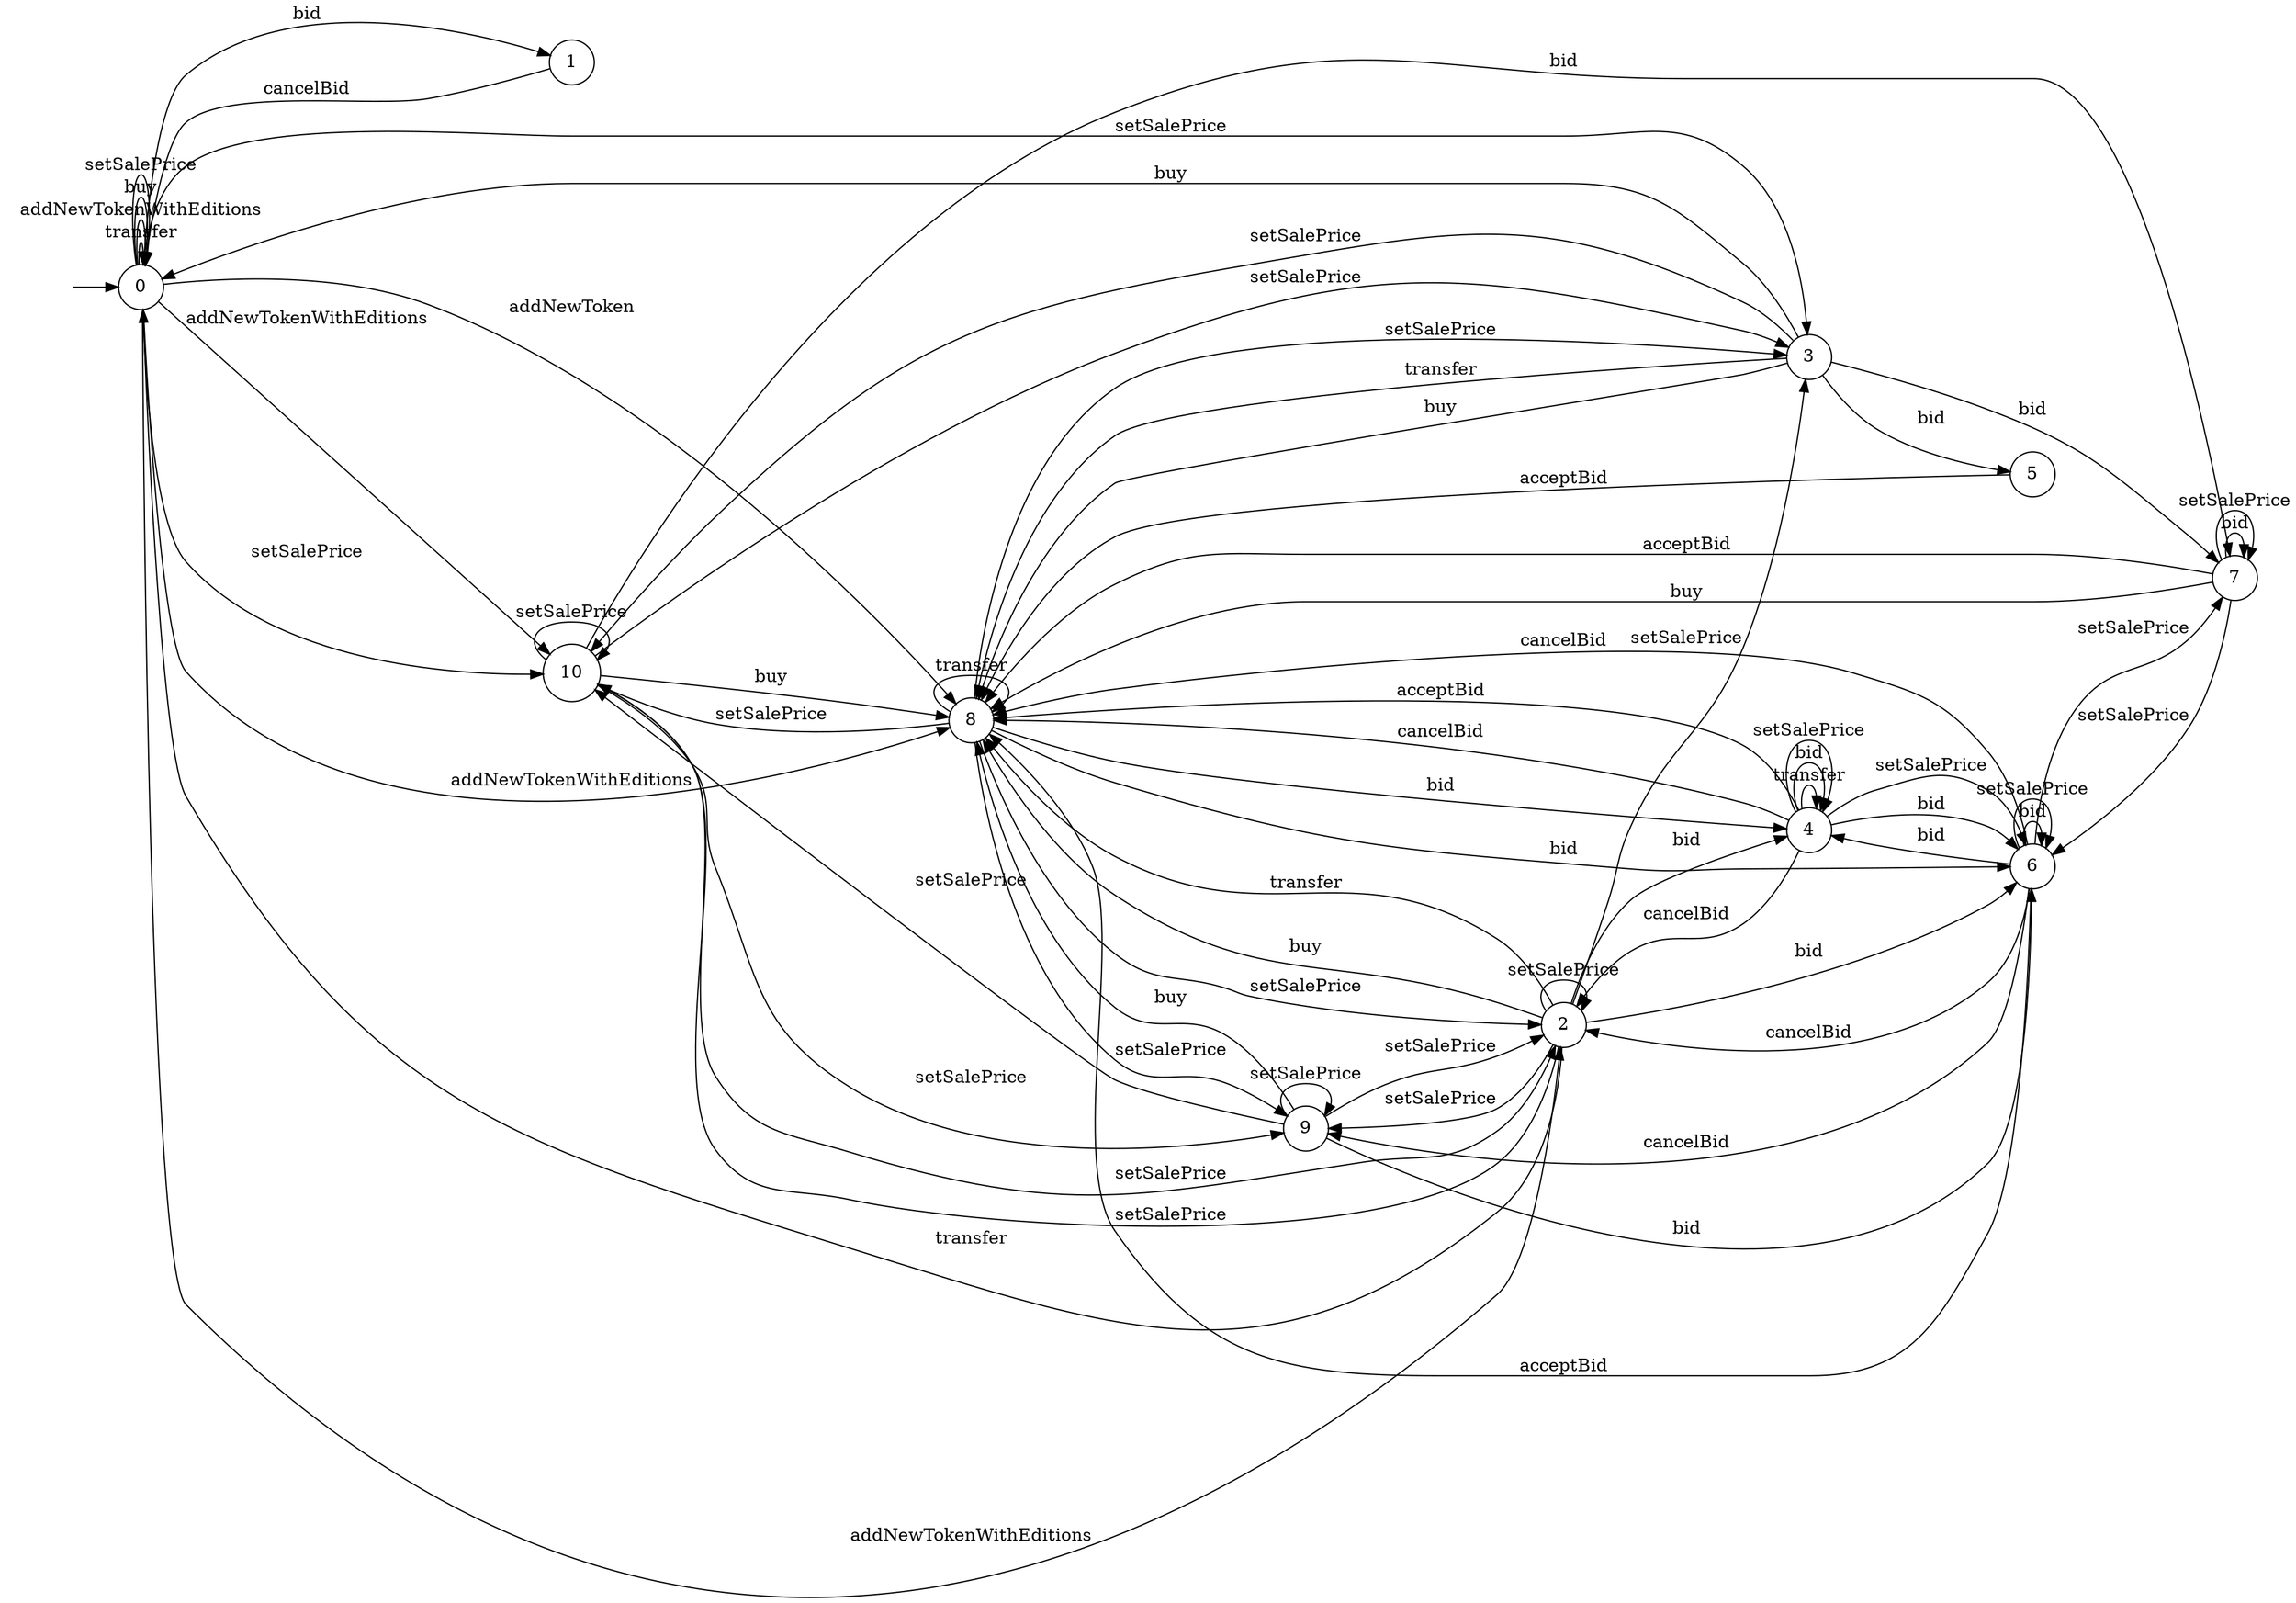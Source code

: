 digraph "./InvConPlus/Dapp-Automata-data/result/model/0x41a322b28d0ff354040e2cbc676f0320d8c8850d/SupeRare/FSM-13" {
	graph [rankdir=LR]
	"" [label="" shape=plaintext]
	10 [label=10 shape=circle]
	1 [label=1 shape=circle]
	0 [label=0 shape=circle]
	8 [label=8 shape=circle]
	3 [label=3 shape=circle]
	7 [label=7 shape=circle]
	5 [label=5 shape=circle]
	6 [label=6 shape=circle]
	4 [label=4 shape=circle]
	2 [label=2 shape=circle]
	9 [label=9 shape=circle]
	"" -> 0 [label=""]
	0 -> 0 [label=transfer]
	0 -> 8 [label=addNewToken]
	0 -> 8 [label=addNewTokenWithEditions]
	0 -> 10 [label=addNewTokenWithEditions]
	0 -> 2 [label=addNewTokenWithEditions]
	0 -> 0 [label=addNewTokenWithEditions]
	0 -> 1 [label=bid]
	0 -> 0 [label=buy]
	0 -> 3 [label=setSalePrice]
	0 -> 10 [label=setSalePrice]
	0 -> 0 [label=setSalePrice]
	9 -> 6 [label=bid]
	9 -> 8 [label=buy]
	9 -> 10 [label=setSalePrice]
	9 -> 2 [label=setSalePrice]
	9 -> 9 [label=setSalePrice]
	7 -> 7 [label=bid]
	7 -> 8 [label=acceptBid]
	7 -> 8 [label=buy]
	7 -> 6 [label=setSalePrice]
	7 -> 7 [label=setSalePrice]
	6 -> 6 [label=bid]
	6 -> 4 [label=bid]
	6 -> 8 [label=acceptBid]
	6 -> 8 [label=cancelBid]
	6 -> 2 [label=cancelBid]
	6 -> 9 [label=cancelBid]
	6 -> 6 [label=setSalePrice]
	6 -> 7 [label=setSalePrice]
	5 -> 8 [label=acceptBid]
	10 -> 7 [label=bid]
	10 -> 8 [label=buy]
	10 -> 3 [label=setSalePrice]
	10 -> 10 [label=setSalePrice]
	10 -> 2 [label=setSalePrice]
	10 -> 9 [label=setSalePrice]
	2 -> 8 [label=transfer]
	2 -> 0 [label=transfer]
	2 -> 6 [label=bid]
	2 -> 4 [label=bid]
	2 -> 8 [label=buy]
	2 -> 3 [label=setSalePrice]
	2 -> 10 [label=setSalePrice]
	2 -> 2 [label=setSalePrice]
	2 -> 9 [label=setSalePrice]
	8 -> 8 [label=transfer]
	8 -> 6 [label=bid]
	8 -> 4 [label=bid]
	8 -> 3 [label=setSalePrice]
	8 -> 10 [label=setSalePrice]
	8 -> 2 [label=setSalePrice]
	8 -> 9 [label=setSalePrice]
	4 -> 4 [label=transfer]
	4 -> 6 [label=bid]
	4 -> 4 [label=bid]
	4 -> 8 [label=acceptBid]
	4 -> 8 [label=cancelBid]
	4 -> 2 [label=cancelBid]
	4 -> 6 [label=setSalePrice]
	4 -> 4 [label=setSalePrice]
	3 -> 8 [label=transfer]
	3 -> 5 [label=bid]
	3 -> 7 [label=bid]
	3 -> 8 [label=buy]
	3 -> 0 [label=buy]
	3 -> 10 [label=setSalePrice]
	1 -> 0 [label=cancelBid]
}
